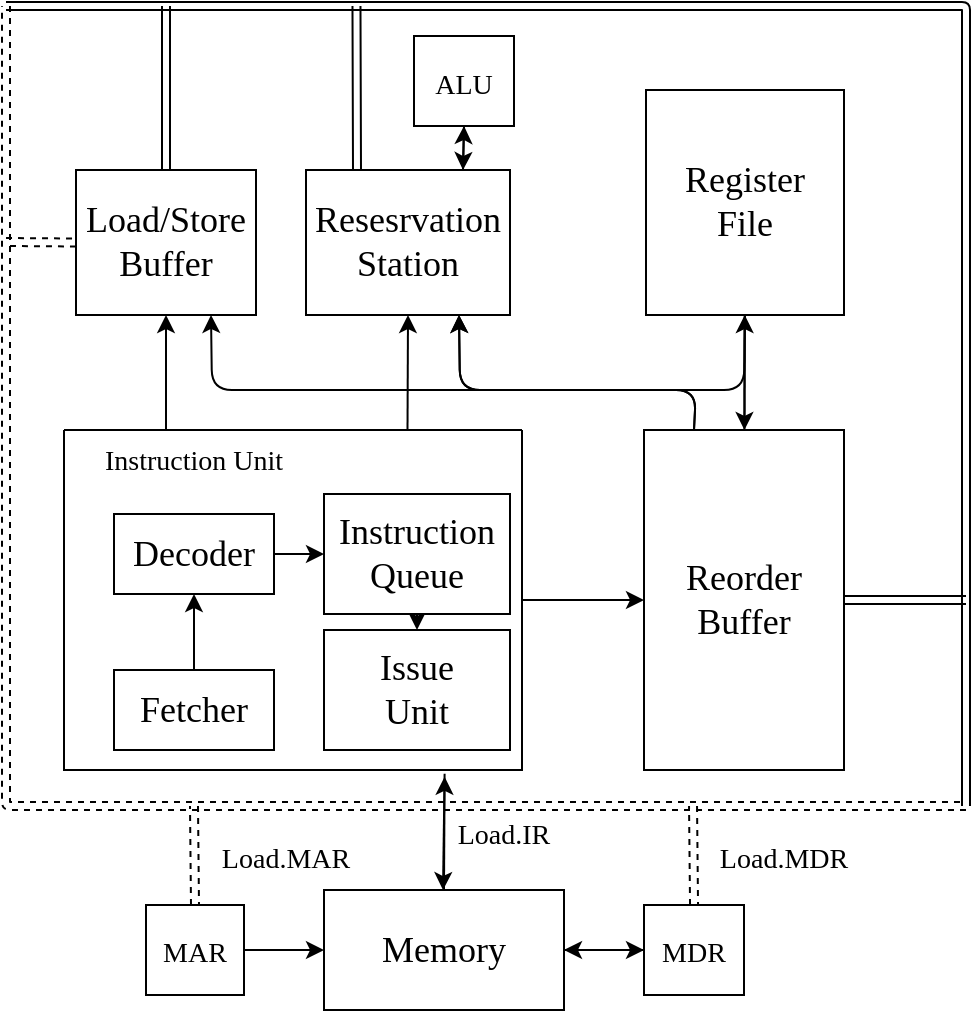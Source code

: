 <mxfile>
    <diagram id="c-lYK_TBvYpa1ykm9YsT" name="第 1 页">
        <mxGraphModel dx="1160" dy="860" grid="1" gridSize="10" guides="1" tooltips="1" connect="1" arrows="1" fold="1" page="1" pageScale="1" pageWidth="827" pageHeight="583" math="0" shadow="0">
            <root>
                <mxCell id="0"/>
                <mxCell id="1" parent="0"/>
                <mxCell id="6" value="" style="edgeStyle=none;html=1;fontFamily=Times New Roman;fontSize=14;" edge="1" parent="1" source="2" target="4">
                    <mxGeometry relative="1" as="geometry"/>
                </mxCell>
                <mxCell id="14" style="edgeStyle=none;html=1;exitX=0.5;exitY=0;exitDx=0;exitDy=0;fontFamily=Times New Roman;fontSize=14;entryX=0.831;entryY=1.02;entryDx=0;entryDy=0;entryPerimeter=0;" edge="1" parent="1" source="2" target="27">
                    <mxGeometry relative="1" as="geometry">
                        <mxPoint x="379" y="442" as="targetPoint"/>
                    </mxGeometry>
                </mxCell>
                <mxCell id="2" value="&lt;font face=&quot;Times New Roman&quot; style=&quot;font-size: 18px;&quot;&gt;Memory&lt;/font&gt;" style="whiteSpace=wrap;html=1;" vertex="1" parent="1">
                    <mxGeometry x="319" y="482" width="120" height="60" as="geometry"/>
                </mxCell>
                <mxCell id="5" value="" style="edgeStyle=none;html=1;fontFamily=Times New Roman;fontSize=14;" edge="1" parent="1" source="3" target="2">
                    <mxGeometry relative="1" as="geometry"/>
                </mxCell>
                <mxCell id="3" value="&lt;font style=&quot;font-size: 14px;&quot;&gt;MAR&lt;/font&gt;" style="whiteSpace=wrap;html=1;fontFamily=Times New Roman;fontSize=18;" vertex="1" parent="1">
                    <mxGeometry x="230" y="489.5" width="49" height="45" as="geometry"/>
                </mxCell>
                <mxCell id="7" value="" style="edgeStyle=none;html=1;fontFamily=Times New Roman;fontSize=14;" edge="1" parent="1" source="4" target="2">
                    <mxGeometry relative="1" as="geometry"/>
                </mxCell>
                <mxCell id="4" value="&lt;font style=&quot;font-size: 14px;&quot;&gt;MDR&lt;/font&gt;" style="whiteSpace=wrap;html=1;fontFamily=Times New Roman;fontSize=18;" vertex="1" parent="1">
                    <mxGeometry x="479" y="489.5" width="50" height="45" as="geometry"/>
                </mxCell>
                <mxCell id="23" value="" style="edgeStyle=none;html=1;fontFamily=Times New Roman;fontSize=14;entryX=0;entryY=0.5;entryDx=0;entryDy=0;exitX=1;exitY=0.5;exitDx=0;exitDy=0;" edge="1" parent="1" source="13" target="69">
                    <mxGeometry relative="1" as="geometry">
                        <mxPoint x="319" y="313" as="targetPoint"/>
                    </mxGeometry>
                </mxCell>
                <mxCell id="13" value="&lt;font face=&quot;Times New Roman&quot; style=&quot;font-size: 18px;&quot;&gt;Decoder&lt;/font&gt;" style="whiteSpace=wrap;html=1;" vertex="1" parent="1">
                    <mxGeometry x="214" y="294" width="80" height="40" as="geometry"/>
                </mxCell>
                <mxCell id="15" style="edgeStyle=none;html=1;fontFamily=Times New Roman;fontSize=14;exitX=0.831;exitY=1.011;exitDx=0;exitDy=0;exitPerimeter=0;" edge="1" parent="1" source="27">
                    <mxGeometry relative="1" as="geometry">
                        <mxPoint x="378.5" y="482" as="targetPoint"/>
                        <mxPoint x="379" y="452" as="sourcePoint"/>
                        <Array as="points"/>
                    </mxGeometry>
                </mxCell>
                <mxCell id="21" value="" style="edgeStyle=none;html=1;fontFamily=Times New Roman;fontSize=14;" edge="1" parent="1" source="16" target="13">
                    <mxGeometry relative="1" as="geometry"/>
                </mxCell>
                <mxCell id="37" style="edgeStyle=none;html=1;exitX=1;exitY=0.5;exitDx=0;exitDy=0;entryX=0;entryY=0.5;entryDx=0;entryDy=0;fontFamily=Times New Roman;fontSize=14;" edge="1" parent="1" source="27" target="30">
                    <mxGeometry relative="1" as="geometry"/>
                </mxCell>
                <mxCell id="48" style="edgeStyle=none;html=1;exitX=0.75;exitY=0;exitDx=0;exitDy=0;entryX=0.5;entryY=1;entryDx=0;entryDy=0;fontFamily=Times New Roman;fontSize=14;" edge="1" parent="1" source="27" target="47">
                    <mxGeometry relative="1" as="geometry"/>
                </mxCell>
                <mxCell id="27" value="" style="swimlane;startSize=0;fontFamily=Times New Roman;fontSize=14;" vertex="1" parent="1">
                    <mxGeometry x="189" y="252" width="229" height="170" as="geometry"/>
                </mxCell>
                <mxCell id="29" value="Instruction Unit" style="text;html=1;strokeColor=none;fillColor=none;align=center;verticalAlign=middle;whiteSpace=wrap;rounded=0;fontFamily=Times New Roman;fontSize=14;" vertex="1" parent="27">
                    <mxGeometry x="10" y="1" width="110" height="30" as="geometry"/>
                </mxCell>
                <mxCell id="76" style="edgeStyle=none;html=1;exitX=0.5;exitY=1;exitDx=0;exitDy=0;entryX=0.5;entryY=0;entryDx=0;entryDy=0;fontFamily=Times New Roman;fontSize=14;" edge="1" parent="27" source="69" target="75">
                    <mxGeometry relative="1" as="geometry"/>
                </mxCell>
                <mxCell id="69" value="&lt;font face=&quot;Times New Roman&quot; style=&quot;font-size: 18px;&quot;&gt;Instruction Queue&lt;/font&gt;" style="whiteSpace=wrap;html=1;" vertex="1" parent="27">
                    <mxGeometry x="130" y="32" width="93" height="60" as="geometry"/>
                </mxCell>
                <mxCell id="16" value="&lt;font face=&quot;Times New Roman&quot; style=&quot;font-size: 18px;&quot;&gt;Fetcher&lt;/font&gt;" style="whiteSpace=wrap;html=1;" vertex="1" parent="27">
                    <mxGeometry x="25" y="120" width="80" height="40" as="geometry"/>
                </mxCell>
                <mxCell id="75" value="&lt;font face=&quot;Times New Roman&quot; style=&quot;font-size: 18px;&quot;&gt;Issue&lt;br&gt;Unit&lt;br&gt;&lt;/font&gt;" style="whiteSpace=wrap;html=1;" vertex="1" parent="27">
                    <mxGeometry x="130" y="100" width="93" height="60" as="geometry"/>
                </mxCell>
                <mxCell id="39" value="" style="edgeStyle=none;html=1;fontFamily=Times New Roman;fontSize=14;" edge="1" parent="1" source="30" target="38">
                    <mxGeometry relative="1" as="geometry"/>
                </mxCell>
                <mxCell id="49" style="edgeStyle=none;html=1;exitX=0.25;exitY=0;exitDx=0;exitDy=0;entryX=0.75;entryY=1;entryDx=0;entryDy=0;fontFamily=Times New Roman;fontSize=14;" edge="1" parent="1" source="30" target="47">
                    <mxGeometry relative="1" as="geometry">
                        <Array as="points">
                            <mxPoint x="505" y="232"/>
                            <mxPoint x="387" y="232"/>
                        </Array>
                    </mxGeometry>
                </mxCell>
                <mxCell id="30" value="&lt;font face=&quot;Times New Roman&quot; style=&quot;font-size: 18px;&quot;&gt;Reorder Buffer&lt;br&gt;&lt;/font&gt;" style="whiteSpace=wrap;html=1;" vertex="1" parent="1">
                    <mxGeometry x="479" y="252" width="100" height="170" as="geometry"/>
                </mxCell>
                <mxCell id="52" style="edgeStyle=none;html=1;exitX=0.5;exitY=1;exitDx=0;exitDy=0;entryX=0.75;entryY=1;entryDx=0;entryDy=0;fontFamily=Times New Roman;fontSize=14;" edge="1" parent="1" source="38" target="47">
                    <mxGeometry relative="1" as="geometry">
                        <Array as="points">
                            <mxPoint x="529" y="232"/>
                            <mxPoint x="387" y="232"/>
                        </Array>
                    </mxGeometry>
                </mxCell>
                <mxCell id="65" value="" style="edgeStyle=none;html=1;fontFamily=Times New Roman;fontSize=14;" edge="1" parent="1" source="38" target="30">
                    <mxGeometry relative="1" as="geometry"/>
                </mxCell>
                <mxCell id="38" value="&lt;font face=&quot;Times New Roman&quot; style=&quot;font-size: 18px;&quot;&gt;Register&lt;br&gt;File&lt;br&gt;&lt;/font&gt;" style="whiteSpace=wrap;html=1;" vertex="1" parent="1">
                    <mxGeometry x="480" y="82" width="99" height="112.5" as="geometry"/>
                </mxCell>
                <mxCell id="55" style="edgeStyle=none;html=1;exitX=0.75;exitY=0;exitDx=0;exitDy=0;entryX=0.5;entryY=1;entryDx=0;entryDy=0;fontFamily=Times New Roman;fontSize=14;" edge="1" parent="1" target="53">
                    <mxGeometry relative="1" as="geometry">
                        <mxPoint x="388.5" y="122.0" as="sourcePoint"/>
                    </mxGeometry>
                </mxCell>
                <mxCell id="44" value="&lt;font face=&quot;Times New Roman&quot; style=&quot;font-size: 18px;&quot;&gt;Load/Store&lt;br&gt;Buffer&lt;br&gt;&lt;/font&gt;" style="whiteSpace=wrap;html=1;" vertex="1" parent="1">
                    <mxGeometry x="195" y="122" width="90" height="72.5" as="geometry"/>
                </mxCell>
                <mxCell id="45" style="edgeStyle=none;html=1;entryX=0.5;entryY=1;entryDx=0;entryDy=0;fontFamily=Times New Roman;fontSize=14;" edge="1" parent="1" target="44">
                    <mxGeometry relative="1" as="geometry">
                        <mxPoint x="240" y="252" as="sourcePoint"/>
                    </mxGeometry>
                </mxCell>
                <mxCell id="86" style="edgeStyle=none;shape=link;html=1;exitX=0.25;exitY=0;exitDx=0;exitDy=0;strokeWidth=1;fontFamily=Times New Roman;fontSize=14;" edge="1" parent="1" source="47">
                    <mxGeometry relative="1" as="geometry">
                        <mxPoint x="335.238" y="40" as="targetPoint"/>
                    </mxGeometry>
                </mxCell>
                <mxCell id="47" value="&lt;span style=&quot;font-family: &amp;quot;Times New Roman&amp;quot;; font-size: 18px;&quot;&gt;Resesrvation&lt;/span&gt;&lt;br style=&quot;font-family: &amp;quot;Times New Roman&amp;quot;; font-size: 18px;&quot;&gt;&lt;span style=&quot;font-family: &amp;quot;Times New Roman&amp;quot;; font-size: 18px;&quot;&gt;Station&lt;/span&gt;&lt;font face=&quot;Times New Roman&quot; style=&quot;font-size: 18px;&quot;&gt;&lt;br&gt;&lt;/font&gt;" style="whiteSpace=wrap;html=1;" vertex="1" parent="1">
                    <mxGeometry x="310" y="122" width="102" height="72.5" as="geometry"/>
                </mxCell>
                <mxCell id="50" style="edgeStyle=none;html=1;exitX=0.25;exitY=0;exitDx=0;exitDy=0;entryX=0.75;entryY=1;entryDx=0;entryDy=0;fontFamily=Times New Roman;fontSize=14;" edge="1" parent="1" source="30" target="44">
                    <mxGeometry relative="1" as="geometry">
                        <mxPoint x="521.5" y="350" as="sourcePoint"/>
                        <mxPoint x="371" y="204.5" as="targetPoint"/>
                        <Array as="points">
                            <mxPoint x="505" y="232"/>
                            <mxPoint x="263" y="232"/>
                        </Array>
                    </mxGeometry>
                </mxCell>
                <mxCell id="54" style="edgeStyle=none;html=1;exitX=0.5;exitY=1;exitDx=0;exitDy=0;entryX=0.75;entryY=0;entryDx=0;entryDy=0;fontFamily=Times New Roman;fontSize=14;" edge="1" parent="1" source="53">
                    <mxGeometry relative="1" as="geometry">
                        <mxPoint x="388.5" y="122.0" as="targetPoint"/>
                    </mxGeometry>
                </mxCell>
                <mxCell id="53" value="&lt;font style=&quot;font-size: 14px;&quot;&gt;ALU&lt;/font&gt;" style="whiteSpace=wrap;html=1;fontFamily=Times New Roman;fontSize=18;" vertex="1" parent="1">
                    <mxGeometry x="364" y="55" width="50" height="45" as="geometry"/>
                </mxCell>
                <mxCell id="60" value="Load.IR" style="text;html=1;strokeColor=none;fillColor=none;align=center;verticalAlign=middle;whiteSpace=wrap;rounded=0;fontFamily=Times New Roman;fontSize=14;" vertex="1" parent="1">
                    <mxGeometry x="379" y="440" width="60" height="30" as="geometry"/>
                </mxCell>
                <mxCell id="62" value="Load.MDR" style="text;html=1;strokeColor=none;fillColor=none;align=center;verticalAlign=middle;whiteSpace=wrap;rounded=0;fontFamily=Times New Roman;fontSize=14;" vertex="1" parent="1">
                    <mxGeometry x="519" y="452" width="60" height="30" as="geometry"/>
                </mxCell>
                <mxCell id="64" value="Load.MAR" style="text;html=1;strokeColor=none;fillColor=none;align=center;verticalAlign=middle;whiteSpace=wrap;rounded=0;fontFamily=Times New Roman;fontSize=14;" vertex="1" parent="1">
                    <mxGeometry x="270" y="452" width="60" height="30" as="geometry"/>
                </mxCell>
                <mxCell id="79" value="" style="edgeStyle=none;orthogonalLoop=1;jettySize=auto;html=1;fontFamily=Times New Roman;fontSize=14;shape=link;" edge="1" parent="1">
                    <mxGeometry width="80" relative="1" as="geometry">
                        <mxPoint x="160" y="40" as="sourcePoint"/>
                        <mxPoint x="640" y="440" as="targetPoint"/>
                        <Array as="points">
                            <mxPoint x="240" y="40"/>
                            <mxPoint x="640" y="40"/>
                            <mxPoint x="640" y="337"/>
                        </Array>
                    </mxGeometry>
                </mxCell>
                <mxCell id="87" value="" style="edgeStyle=none;orthogonalLoop=1;jettySize=auto;html=1;strokeWidth=1;fontFamily=Times New Roman;fontSize=14;shape=link;dashed=1;" edge="1" parent="1">
                    <mxGeometry width="80" relative="1" as="geometry">
                        <mxPoint x="160" y="40" as="sourcePoint"/>
                        <mxPoint x="640" y="440" as="targetPoint"/>
                        <Array as="points">
                            <mxPoint x="160" y="40"/>
                            <mxPoint x="160" y="440"/>
                        </Array>
                    </mxGeometry>
                </mxCell>
                <mxCell id="90" style="edgeStyle=none;shape=link;html=1;exitX=0.5;exitY=0;exitDx=0;exitDy=0;strokeWidth=1;fontFamily=Times New Roman;fontSize=14;" edge="1" parent="1" source="44">
                    <mxGeometry relative="1" as="geometry">
                        <mxPoint x="240" y="40" as="targetPoint"/>
                        <mxPoint x="345.5" y="132.0" as="sourcePoint"/>
                    </mxGeometry>
                </mxCell>
                <mxCell id="91" style="edgeStyle=none;shape=link;html=1;exitX=1;exitY=0.5;exitDx=0;exitDy=0;strokeWidth=1;fontFamily=Times New Roman;fontSize=14;" edge="1" parent="1" source="30">
                    <mxGeometry relative="1" as="geometry">
                        <mxPoint x="640" y="337" as="targetPoint"/>
                        <mxPoint x="690" y="322.0" as="sourcePoint"/>
                    </mxGeometry>
                </mxCell>
                <mxCell id="92" style="edgeStyle=none;shape=link;html=1;exitX=0.5;exitY=0;exitDx=0;exitDy=0;strokeWidth=1;fontFamily=Times New Roman;fontSize=14;dashed=1;" edge="1" parent="1" source="3">
                    <mxGeometry relative="1" as="geometry">
                        <mxPoint x="254" y="440" as="targetPoint"/>
                        <mxPoint x="345.5" y="132.0" as="sourcePoint"/>
                    </mxGeometry>
                </mxCell>
                <mxCell id="93" style="edgeStyle=none;shape=link;html=1;exitX=0.5;exitY=0;exitDx=0;exitDy=0;strokeWidth=1;fontFamily=Times New Roman;fontSize=14;dashed=1;" edge="1" parent="1">
                    <mxGeometry relative="1" as="geometry">
                        <mxPoint x="503.52" y="440" as="targetPoint"/>
                        <mxPoint x="504.02" y="489.5" as="sourcePoint"/>
                    </mxGeometry>
                </mxCell>
                <mxCell id="94" style="edgeStyle=none;shape=link;html=1;strokeWidth=1;fontFamily=Times New Roman;fontSize=14;dashed=1;entryX=0;entryY=0.5;entryDx=0;entryDy=0;" edge="1" parent="1" target="44">
                    <mxGeometry relative="1" as="geometry">
                        <mxPoint x="190" y="158" as="targetPoint"/>
                        <mxPoint x="160" y="158" as="sourcePoint"/>
                    </mxGeometry>
                </mxCell>
            </root>
        </mxGraphModel>
    </diagram>
</mxfile>